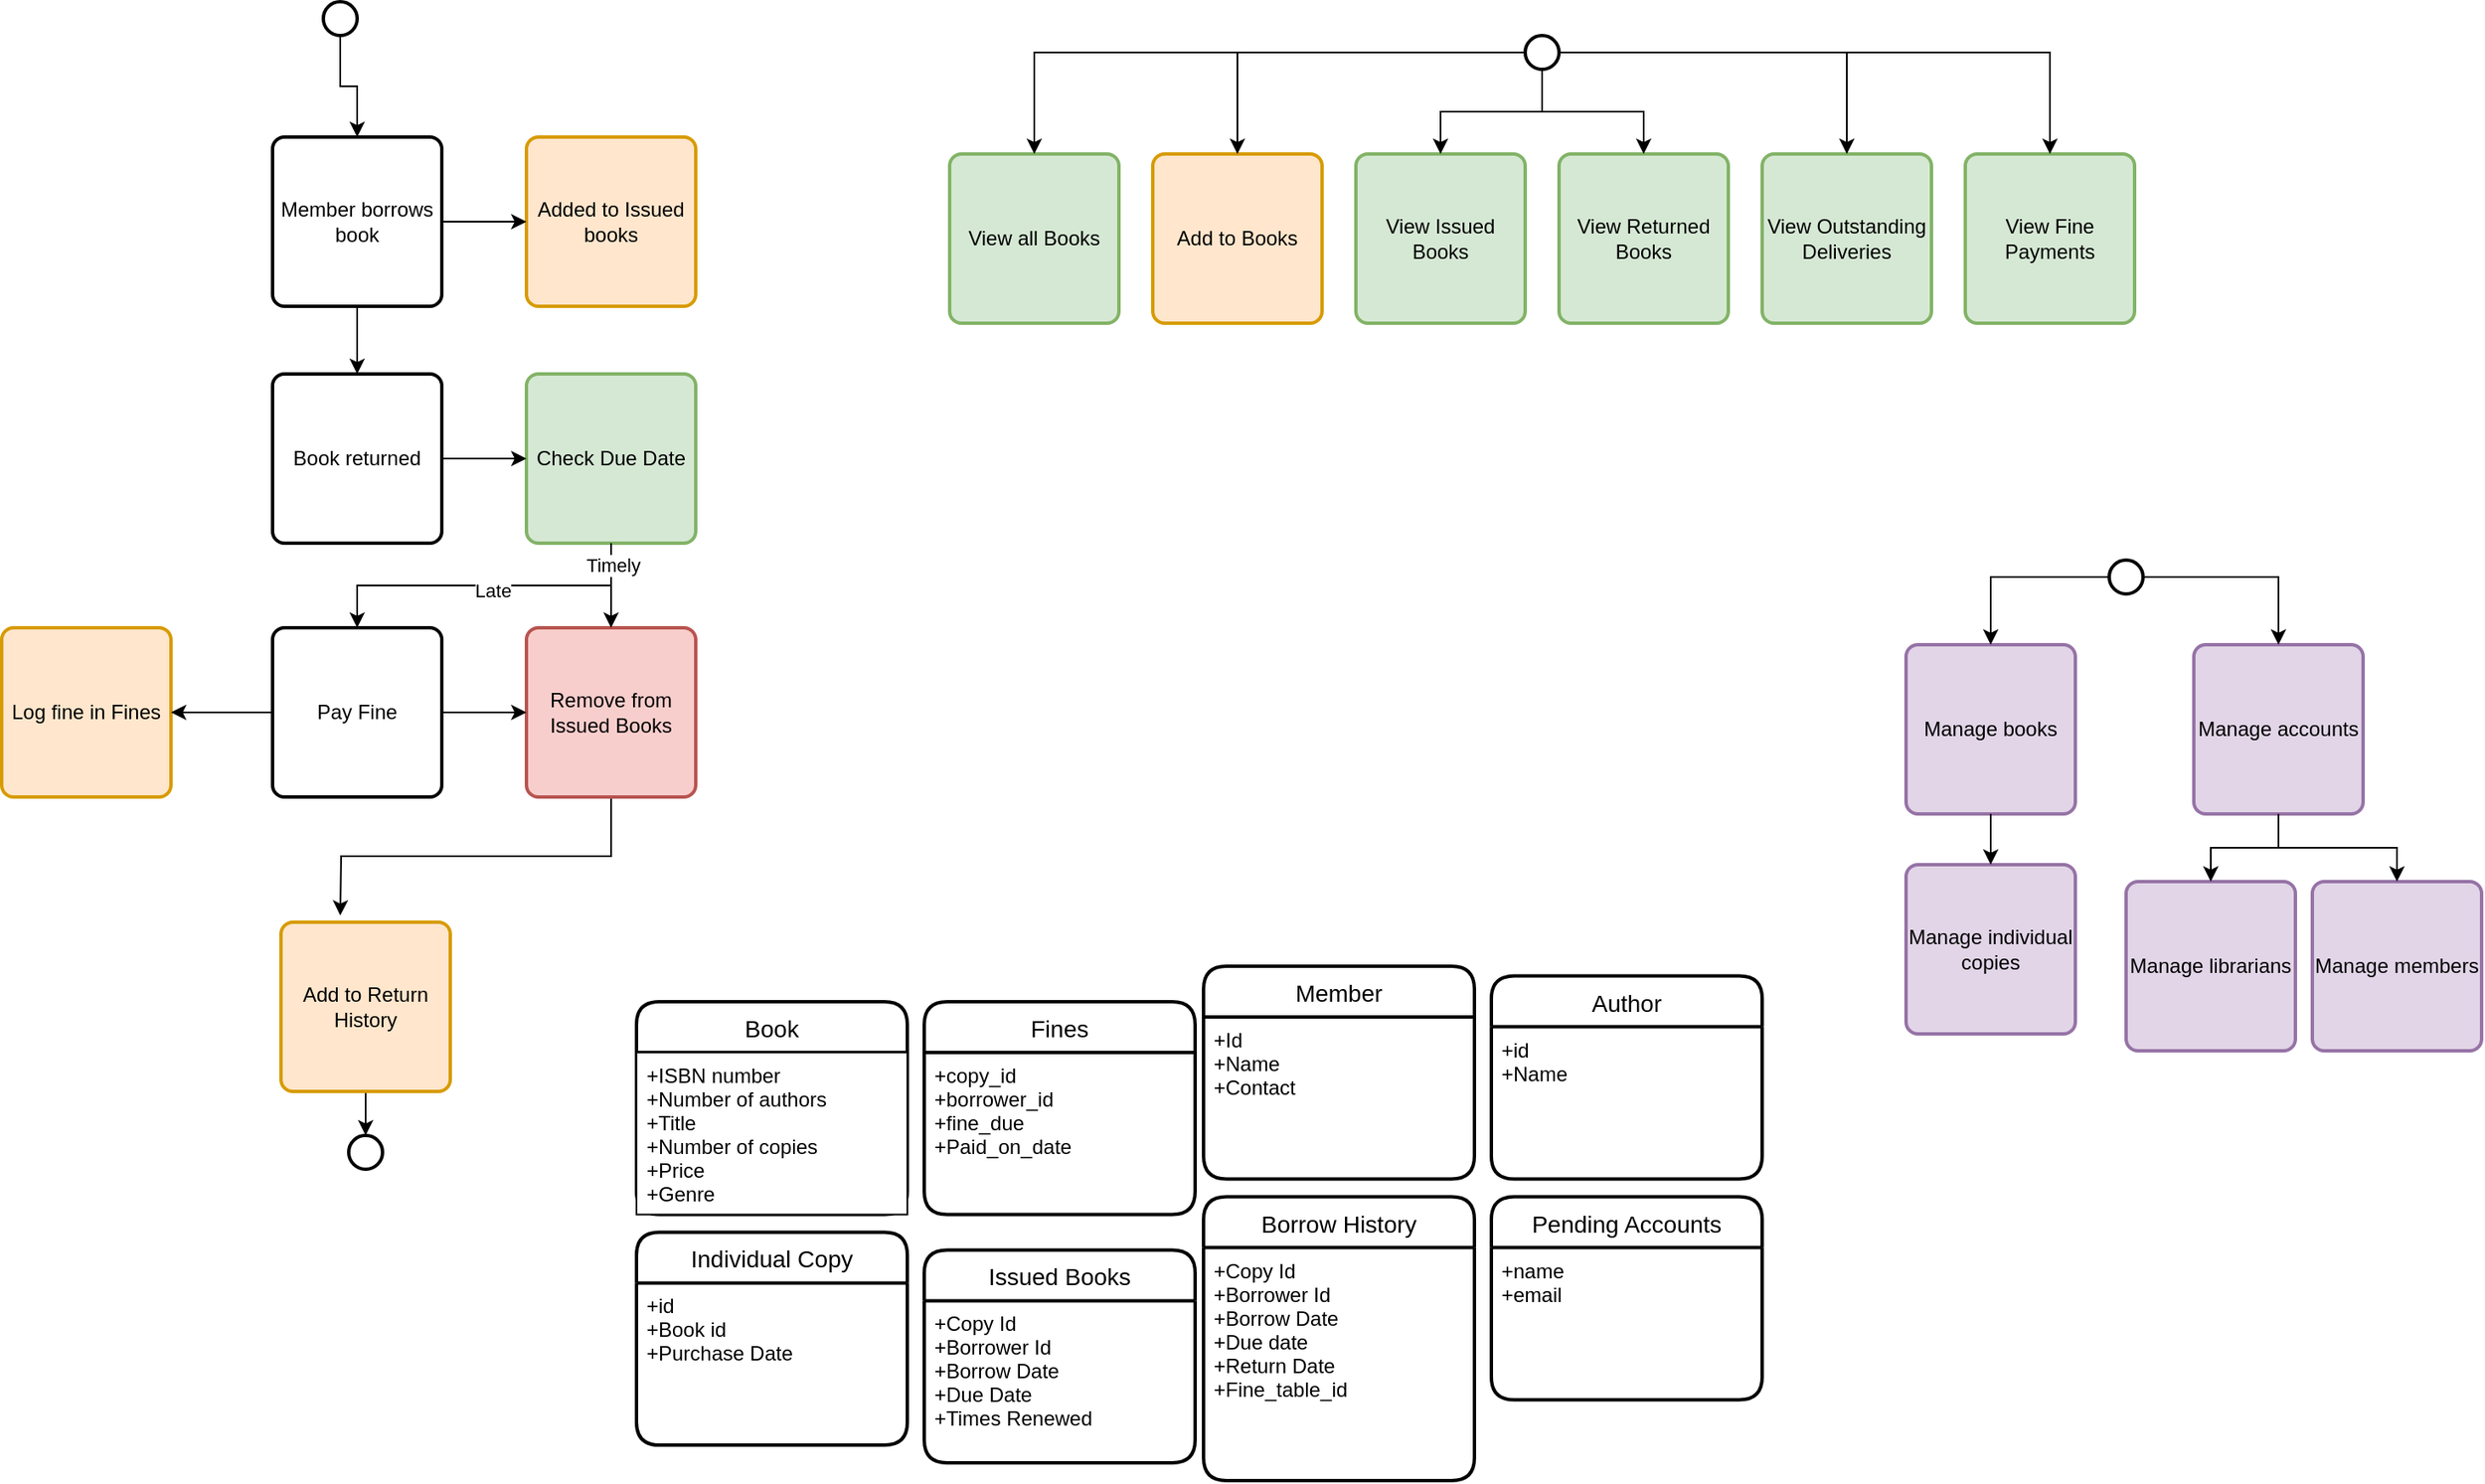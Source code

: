 <mxfile version="20.2.3" type="device"><diagram id="oMwsyFwwhPWzANAzyhsk" name="Page-1"><mxGraphModel dx="1221" dy="634" grid="1" gridSize="10" guides="1" tooltips="1" connect="1" arrows="1" fold="1" page="1" pageScale="1" pageWidth="850" pageHeight="1100" math="0" shadow="0"><root><mxCell id="0"/><mxCell id="1" parent="0"/><mxCell id="HaEIzQQUNJyWJ8EfA2Zr-91" value="" style="group" parent="1" vertex="1" connectable="0"><mxGeometry x="575" y="50" width="700" height="170" as="geometry"/></mxCell><mxCell id="HaEIzQQUNJyWJ8EfA2Zr-73" value="" style="strokeWidth=2;html=1;shape=mxgraph.flowchart.start_2;whiteSpace=wrap;container=0;" parent="HaEIzQQUNJyWJ8EfA2Zr-91" vertex="1"><mxGeometry x="340" width="20" height="20" as="geometry"/></mxCell><mxCell id="HaEIzQQUNJyWJ8EfA2Zr-77" value="View all Books" style="rounded=1;whiteSpace=wrap;html=1;absoluteArcSize=1;arcSize=14;strokeWidth=2;fillColor=#d5e8d4;strokeColor=#82b366;" parent="HaEIzQQUNJyWJ8EfA2Zr-91" vertex="1"><mxGeometry y="70" width="100" height="100" as="geometry"/></mxCell><mxCell id="HaEIzQQUNJyWJ8EfA2Zr-78" style="edgeStyle=orthogonalEdgeStyle;rounded=0;orthogonalLoop=1;jettySize=auto;html=1;exitX=0;exitY=0.5;exitDx=0;exitDy=0;exitPerimeter=0;" parent="HaEIzQQUNJyWJ8EfA2Zr-91" source="HaEIzQQUNJyWJ8EfA2Zr-73" target="HaEIzQQUNJyWJ8EfA2Zr-77" edge="1"><mxGeometry relative="1" as="geometry"/></mxCell><mxCell id="HaEIzQQUNJyWJ8EfA2Zr-79" value="Add to Books" style="rounded=1;whiteSpace=wrap;html=1;absoluteArcSize=1;arcSize=14;strokeWidth=2;fillColor=#ffe6cc;strokeColor=#d79b00;" parent="HaEIzQQUNJyWJ8EfA2Zr-91" vertex="1"><mxGeometry x="120" y="70" width="100" height="100" as="geometry"/></mxCell><mxCell id="HaEIzQQUNJyWJ8EfA2Zr-80" style="edgeStyle=orthogonalEdgeStyle;rounded=0;orthogonalLoop=1;jettySize=auto;html=1;" parent="HaEIzQQUNJyWJ8EfA2Zr-91" source="HaEIzQQUNJyWJ8EfA2Zr-73" target="HaEIzQQUNJyWJ8EfA2Zr-79" edge="1"><mxGeometry relative="1" as="geometry"/></mxCell><mxCell id="HaEIzQQUNJyWJ8EfA2Zr-81" value="View Issued Books" style="rounded=1;whiteSpace=wrap;html=1;absoluteArcSize=1;arcSize=14;strokeWidth=2;fillColor=#d5e8d4;strokeColor=#82b366;" parent="HaEIzQQUNJyWJ8EfA2Zr-91" vertex="1"><mxGeometry x="240" y="70" width="100" height="100" as="geometry"/></mxCell><mxCell id="HaEIzQQUNJyWJ8EfA2Zr-82" style="edgeStyle=orthogonalEdgeStyle;rounded=0;orthogonalLoop=1;jettySize=auto;html=1;" parent="HaEIzQQUNJyWJ8EfA2Zr-91" source="HaEIzQQUNJyWJ8EfA2Zr-73" target="HaEIzQQUNJyWJ8EfA2Zr-81" edge="1"><mxGeometry relative="1" as="geometry"/></mxCell><mxCell id="HaEIzQQUNJyWJ8EfA2Zr-83" value="View Returned Books" style="rounded=1;whiteSpace=wrap;html=1;absoluteArcSize=1;arcSize=14;strokeWidth=2;fillColor=#d5e8d4;strokeColor=#82b366;" parent="HaEIzQQUNJyWJ8EfA2Zr-91" vertex="1"><mxGeometry x="360" y="70" width="100" height="100" as="geometry"/></mxCell><mxCell id="HaEIzQQUNJyWJ8EfA2Zr-84" style="edgeStyle=orthogonalEdgeStyle;rounded=0;orthogonalLoop=1;jettySize=auto;html=1;entryX=0.5;entryY=0;entryDx=0;entryDy=0;" parent="HaEIzQQUNJyWJ8EfA2Zr-91" source="HaEIzQQUNJyWJ8EfA2Zr-73" target="HaEIzQQUNJyWJ8EfA2Zr-83" edge="1"><mxGeometry relative="1" as="geometry"/></mxCell><mxCell id="HaEIzQQUNJyWJ8EfA2Zr-85" value="View Outstanding Deliveries" style="rounded=1;whiteSpace=wrap;html=1;absoluteArcSize=1;arcSize=14;strokeWidth=2;fillColor=#d5e8d4;strokeColor=#82b366;" parent="HaEIzQQUNJyWJ8EfA2Zr-91" vertex="1"><mxGeometry x="480" y="70" width="100" height="100" as="geometry"/></mxCell><mxCell id="HaEIzQQUNJyWJ8EfA2Zr-87" style="edgeStyle=orthogonalEdgeStyle;rounded=0;orthogonalLoop=1;jettySize=auto;html=1;" parent="HaEIzQQUNJyWJ8EfA2Zr-91" source="HaEIzQQUNJyWJ8EfA2Zr-73" target="HaEIzQQUNJyWJ8EfA2Zr-85" edge="1"><mxGeometry relative="1" as="geometry"/></mxCell><mxCell id="HaEIzQQUNJyWJ8EfA2Zr-88" value="View Fine Payments" style="rounded=1;whiteSpace=wrap;html=1;absoluteArcSize=1;arcSize=14;strokeWidth=2;fillColor=#d5e8d4;strokeColor=#82b366;" parent="HaEIzQQUNJyWJ8EfA2Zr-91" vertex="1"><mxGeometry x="600" y="70" width="100" height="100" as="geometry"/></mxCell><mxCell id="HaEIzQQUNJyWJ8EfA2Zr-89" style="edgeStyle=orthogonalEdgeStyle;rounded=0;orthogonalLoop=1;jettySize=auto;html=1;" parent="HaEIzQQUNJyWJ8EfA2Zr-91" source="HaEIzQQUNJyWJ8EfA2Zr-73" target="HaEIzQQUNJyWJ8EfA2Zr-88" edge="1"><mxGeometry relative="1" as="geometry"/></mxCell><mxCell id="HaEIzQQUNJyWJ8EfA2Zr-97" value="" style="group" parent="1" vertex="1" connectable="0"><mxGeometry x="15" y="30" width="410" height="690" as="geometry"/></mxCell><mxCell id="HaEIzQQUNJyWJ8EfA2Zr-94" value="" style="strokeWidth=2;html=1;shape=mxgraph.flowchart.start_2;whiteSpace=wrap;container=0;" parent="HaEIzQQUNJyWJ8EfA2Zr-97" vertex="1"><mxGeometry x="205" y="670" width="20" height="20" as="geometry"/></mxCell><mxCell id="HaEIzQQUNJyWJ8EfA2Zr-95" style="edgeStyle=orthogonalEdgeStyle;rounded=0;orthogonalLoop=1;jettySize=auto;html=1;entryX=0.5;entryY=0;entryDx=0;entryDy=0;entryPerimeter=0;" parent="HaEIzQQUNJyWJ8EfA2Zr-97" source="HaEIzQQUNJyWJ8EfA2Zr-93" target="HaEIzQQUNJyWJ8EfA2Zr-94" edge="1"><mxGeometry relative="1" as="geometry"/></mxCell><mxCell id="HaEIzQQUNJyWJ8EfA2Zr-66" value="Log fine in Fines" style="rounded=1;whiteSpace=wrap;html=1;absoluteArcSize=1;arcSize=14;strokeWidth=2;fillColor=#ffe6cc;strokeColor=#d79b00;container=0;" parent="HaEIzQQUNJyWJ8EfA2Zr-97" vertex="1"><mxGeometry y="370" width="100" height="100" as="geometry"/></mxCell><mxCell id="HaEIzQQUNJyWJ8EfA2Zr-67" style="edgeStyle=orthogonalEdgeStyle;rounded=0;orthogonalLoop=1;jettySize=auto;html=1;exitX=0;exitY=0.5;exitDx=0;exitDy=0;entryX=1;entryY=0.5;entryDx=0;entryDy=0;" parent="HaEIzQQUNJyWJ8EfA2Zr-97" source="HaEIzQQUNJyWJ8EfA2Zr-54" target="HaEIzQQUNJyWJ8EfA2Zr-66" edge="1"><mxGeometry relative="1" as="geometry"/></mxCell><mxCell id="HaEIzQQUNJyWJ8EfA2Zr-68" style="edgeStyle=orthogonalEdgeStyle;rounded=0;orthogonalLoop=1;jettySize=auto;html=1;exitX=0.5;exitY=1;exitDx=0;exitDy=0;entryX=0.5;entryY=0;entryDx=0;entryDy=0;entryPerimeter=0;" parent="HaEIzQQUNJyWJ8EfA2Zr-97" source="HaEIzQQUNJyWJ8EfA2Zr-61" edge="1"><mxGeometry relative="1" as="geometry"><mxPoint x="200" y="540" as="targetPoint"/></mxGeometry></mxCell><mxCell id="HaEIzQQUNJyWJ8EfA2Zr-18" value="" style="strokeWidth=2;html=1;shape=mxgraph.flowchart.start_2;whiteSpace=wrap;container=0;" parent="HaEIzQQUNJyWJ8EfA2Zr-97" vertex="1"><mxGeometry x="190" width="20" height="20" as="geometry"/></mxCell><mxCell id="HaEIzQQUNJyWJ8EfA2Zr-19" value="Member borrows book" style="rounded=1;whiteSpace=wrap;html=1;absoluteArcSize=1;arcSize=14;strokeWidth=2;container=0;" parent="HaEIzQQUNJyWJ8EfA2Zr-97" vertex="1"><mxGeometry x="160" y="80" width="100" height="100" as="geometry"/></mxCell><mxCell id="HaEIzQQUNJyWJ8EfA2Zr-29" style="edgeStyle=orthogonalEdgeStyle;rounded=0;orthogonalLoop=1;jettySize=auto;html=1;" parent="HaEIzQQUNJyWJ8EfA2Zr-97" source="HaEIzQQUNJyWJ8EfA2Zr-18" target="HaEIzQQUNJyWJ8EfA2Zr-19" edge="1"><mxGeometry relative="1" as="geometry"/></mxCell><mxCell id="HaEIzQQUNJyWJ8EfA2Zr-48" value="Book returned" style="rounded=1;whiteSpace=wrap;html=1;absoluteArcSize=1;arcSize=14;strokeWidth=2;container=0;" parent="HaEIzQQUNJyWJ8EfA2Zr-97" vertex="1"><mxGeometry x="160" y="220" width="100" height="100" as="geometry"/></mxCell><mxCell id="HaEIzQQUNJyWJ8EfA2Zr-49" style="edgeStyle=orthogonalEdgeStyle;rounded=0;orthogonalLoop=1;jettySize=auto;html=1;" parent="HaEIzQQUNJyWJ8EfA2Zr-97" source="HaEIzQQUNJyWJ8EfA2Zr-19" target="HaEIzQQUNJyWJ8EfA2Zr-48" edge="1"><mxGeometry relative="1" as="geometry"/></mxCell><mxCell id="HaEIzQQUNJyWJ8EfA2Zr-50" value="Added to Issued books" style="rounded=1;whiteSpace=wrap;html=1;absoluteArcSize=1;arcSize=14;strokeWidth=2;fillColor=#ffe6cc;strokeColor=#d79b00;container=0;" parent="HaEIzQQUNJyWJ8EfA2Zr-97" vertex="1"><mxGeometry x="310" y="80" width="100" height="100" as="geometry"/></mxCell><mxCell id="HaEIzQQUNJyWJ8EfA2Zr-51" style="edgeStyle=orthogonalEdgeStyle;rounded=0;orthogonalLoop=1;jettySize=auto;html=1;entryX=0;entryY=0.5;entryDx=0;entryDy=0;" parent="HaEIzQQUNJyWJ8EfA2Zr-97" source="HaEIzQQUNJyWJ8EfA2Zr-19" target="HaEIzQQUNJyWJ8EfA2Zr-50" edge="1"><mxGeometry relative="1" as="geometry"/></mxCell><mxCell id="HaEIzQQUNJyWJ8EfA2Zr-52" value="Check Due Date" style="rounded=1;whiteSpace=wrap;html=1;absoluteArcSize=1;arcSize=14;strokeWidth=2;fillColor=#d5e8d4;strokeColor=#82b366;container=0;" parent="HaEIzQQUNJyWJ8EfA2Zr-97" vertex="1"><mxGeometry x="310" y="220" width="100" height="100" as="geometry"/></mxCell><mxCell id="HaEIzQQUNJyWJ8EfA2Zr-53" style="edgeStyle=orthogonalEdgeStyle;rounded=0;orthogonalLoop=1;jettySize=auto;html=1;entryX=0;entryY=0.5;entryDx=0;entryDy=0;" parent="HaEIzQQUNJyWJ8EfA2Zr-97" source="HaEIzQQUNJyWJ8EfA2Zr-48" target="HaEIzQQUNJyWJ8EfA2Zr-52" edge="1"><mxGeometry relative="1" as="geometry"/></mxCell><mxCell id="HaEIzQQUNJyWJ8EfA2Zr-54" value="Pay Fine" style="rounded=1;whiteSpace=wrap;html=1;absoluteArcSize=1;arcSize=14;strokeWidth=2;container=0;" parent="HaEIzQQUNJyWJ8EfA2Zr-97" vertex="1"><mxGeometry x="160" y="370" width="100" height="100" as="geometry"/></mxCell><mxCell id="HaEIzQQUNJyWJ8EfA2Zr-59" style="edgeStyle=orthogonalEdgeStyle;rounded=0;orthogonalLoop=1;jettySize=auto;html=1;exitX=0.5;exitY=1;exitDx=0;exitDy=0;entryX=0.5;entryY=0;entryDx=0;entryDy=0;" parent="HaEIzQQUNJyWJ8EfA2Zr-97" source="HaEIzQQUNJyWJ8EfA2Zr-52" target="HaEIzQQUNJyWJ8EfA2Zr-54" edge="1"><mxGeometry relative="1" as="geometry"/></mxCell><mxCell id="HaEIzQQUNJyWJ8EfA2Zr-60" value="Late&lt;br&gt;" style="edgeLabel;html=1;align=center;verticalAlign=middle;resizable=0;points=[];container=0;" parent="HaEIzQQUNJyWJ8EfA2Zr-59" vertex="1" connectable="0"><mxGeometry x="-0.398" y="3" relative="1" as="geometry"><mxPoint x="-35" as="offset"/></mxGeometry></mxCell><mxCell id="HaEIzQQUNJyWJ8EfA2Zr-61" value="Remove from Issued Books&lt;br&gt;" style="rounded=1;whiteSpace=wrap;html=1;absoluteArcSize=1;arcSize=14;strokeWidth=2;fillColor=#f8cecc;strokeColor=#b85450;container=0;" parent="HaEIzQQUNJyWJ8EfA2Zr-97" vertex="1"><mxGeometry x="310" y="370" width="100" height="100" as="geometry"/></mxCell><mxCell id="HaEIzQQUNJyWJ8EfA2Zr-63" style="edgeStyle=orthogonalEdgeStyle;rounded=0;orthogonalLoop=1;jettySize=auto;html=1;exitX=0.5;exitY=1;exitDx=0;exitDy=0;" parent="HaEIzQQUNJyWJ8EfA2Zr-97" source="HaEIzQQUNJyWJ8EfA2Zr-52" target="HaEIzQQUNJyWJ8EfA2Zr-61" edge="1"><mxGeometry relative="1" as="geometry"/></mxCell><mxCell id="HaEIzQQUNJyWJ8EfA2Zr-64" value="Timely" style="edgeLabel;html=1;align=center;verticalAlign=middle;resizable=0;points=[];container=0;" parent="HaEIzQQUNJyWJ8EfA2Zr-63" vertex="1" connectable="0"><mxGeometry x="-0.47" y="1" relative="1" as="geometry"><mxPoint y="-1" as="offset"/></mxGeometry></mxCell><mxCell id="HaEIzQQUNJyWJ8EfA2Zr-65" style="edgeStyle=orthogonalEdgeStyle;rounded=0;orthogonalLoop=1;jettySize=auto;html=1;exitX=1;exitY=0.5;exitDx=0;exitDy=0;entryX=0;entryY=0.5;entryDx=0;entryDy=0;" parent="HaEIzQQUNJyWJ8EfA2Zr-97" source="HaEIzQQUNJyWJ8EfA2Zr-54" target="HaEIzQQUNJyWJ8EfA2Zr-61" edge="1"><mxGeometry relative="1" as="geometry"/></mxCell><mxCell id="HaEIzQQUNJyWJ8EfA2Zr-93" value="Add to Return History" style="rounded=1;whiteSpace=wrap;html=1;absoluteArcSize=1;arcSize=14;strokeWidth=2;fillColor=#ffe6cc;strokeColor=#d79b00;container=0;" parent="HaEIzQQUNJyWJ8EfA2Zr-97" vertex="1"><mxGeometry x="165" y="544" width="100" height="100" as="geometry"/></mxCell><mxCell id="1s84rk7SwjdwQ0QMMKtf-4" value="" style="group" vertex="1" connectable="0" parent="1"><mxGeometry x="390" y="600" width="665" height="304.0" as="geometry"/></mxCell><mxCell id="HaEIzQQUNJyWJ8EfA2Zr-1" value="Book" style="swimlane;childLayout=stackLayout;horizontal=1;startSize=30;horizontalStack=0;rounded=1;fontSize=14;fontStyle=0;strokeWidth=2;resizeParent=0;resizeLast=1;shadow=0;dashed=0;align=center;container=0;" parent="1s84rk7SwjdwQ0QMMKtf-4" vertex="1"><mxGeometry y="20.966" width="160" height="125.793" as="geometry"/></mxCell><mxCell id="HaEIzQQUNJyWJ8EfA2Zr-3" value="Fines" style="swimlane;childLayout=stackLayout;horizontal=1;startSize=30;horizontalStack=0;rounded=1;fontSize=14;fontStyle=0;strokeWidth=2;resizeParent=0;resizeLast=1;shadow=0;dashed=0;align=center;container=0;" parent="1s84rk7SwjdwQ0QMMKtf-4" vertex="1"><mxGeometry x="170" y="20.966" width="160" height="125.793" as="geometry"/></mxCell><mxCell id="HaEIzQQUNJyWJ8EfA2Zr-6" value="Member" style="swimlane;childLayout=stackLayout;horizontal=1;startSize=30;horizontalStack=0;rounded=1;fontSize=14;fontStyle=0;strokeWidth=2;resizeParent=0;resizeLast=1;shadow=0;dashed=0;align=center;container=0;" parent="1s84rk7SwjdwQ0QMMKtf-4" vertex="1"><mxGeometry x="335" width="160" height="125.793" as="geometry"/></mxCell><mxCell id="HaEIzQQUNJyWJ8EfA2Zr-11" value="Issued Books" style="swimlane;childLayout=stackLayout;horizontal=1;startSize=30;horizontalStack=0;rounded=1;fontSize=14;fontStyle=0;strokeWidth=2;resizeParent=0;resizeLast=1;shadow=0;dashed=0;align=center;container=0;" parent="1s84rk7SwjdwQ0QMMKtf-4" vertex="1"><mxGeometry x="170" y="167.724" width="160" height="125.793" as="geometry"/></mxCell><mxCell id="HaEIzQQUNJyWJ8EfA2Zr-13" value="Individual Copy" style="swimlane;childLayout=stackLayout;horizontal=1;startSize=30;horizontalStack=0;rounded=1;fontSize=14;fontStyle=0;strokeWidth=2;resizeParent=0;resizeLast=1;shadow=0;dashed=0;align=center;container=0;" parent="1s84rk7SwjdwQ0QMMKtf-4" vertex="1"><mxGeometry y="157.241" width="160" height="125.793" as="geometry"/></mxCell><mxCell id="HaEIzQQUNJyWJ8EfA2Zr-15" value="Borrow History" style="swimlane;childLayout=stackLayout;horizontal=1;startSize=30;horizontalStack=0;rounded=1;fontSize=14;fontStyle=0;strokeWidth=2;resizeParent=0;resizeLast=1;shadow=0;dashed=0;align=center;container=0;" parent="1s84rk7SwjdwQ0QMMKtf-4" vertex="1"><mxGeometry x="335" y="136.276" width="160" height="167.724" as="geometry"/></mxCell><mxCell id="e7nVgE3RwAFa5WdTxBSy-3" value="Author" style="swimlane;childLayout=stackLayout;horizontal=1;startSize=30;horizontalStack=0;rounded=1;fontSize=14;fontStyle=0;strokeWidth=2;resizeParent=0;resizeLast=1;shadow=0;dashed=0;align=center;container=0;" parent="1s84rk7SwjdwQ0QMMKtf-4" vertex="1"><mxGeometry x="505" y="5.79" width="160" height="120" as="geometry"/></mxCell><mxCell id="e7nVgE3RwAFa5WdTxBSy-4" value="+id&#10;+Name" style="align=left;strokeColor=none;fillColor=none;spacingLeft=4;fontSize=12;verticalAlign=top;resizable=0;rotatable=0;part=1;container=0;" parent="e7nVgE3RwAFa5WdTxBSy-3" vertex="1"><mxGeometry y="30" width="160" height="90" as="geometry"/></mxCell><mxCell id="HaEIzQQUNJyWJ8EfA2Zr-2" value="+ISBN number&#10;+Number of authors&#10;+Title&#10;+Number of copies&#10;+Price&#10;+Genre" style="align=left;spacingLeft=4;fontSize=12;verticalAlign=top;resizable=0;rotatable=0;part=1;container=0;" parent="1s84rk7SwjdwQ0QMMKtf-4" vertex="1"><mxGeometry y="50.966" width="160" height="95.793" as="geometry"/></mxCell><mxCell id="HaEIzQQUNJyWJ8EfA2Zr-4" value="+copy_id&#10;+borrower_id&#10;+fine_due&#10;+Paid_on_date" style="align=left;strokeColor=none;fillColor=none;spacingLeft=4;fontSize=12;verticalAlign=top;resizable=0;rotatable=0;part=1;container=0;" parent="1s84rk7SwjdwQ0QMMKtf-4" vertex="1"><mxGeometry x="170" y="50.966" width="160" height="95.793" as="geometry"/></mxCell><mxCell id="HaEIzQQUNJyWJ8EfA2Zr-7" value="+Id&#10;+Name&#10;+Contact&#10;" style="align=left;strokeColor=none;fillColor=none;spacingLeft=4;fontSize=12;verticalAlign=top;resizable=0;rotatable=0;part=1;container=0;" parent="1s84rk7SwjdwQ0QMMKtf-4" vertex="1"><mxGeometry x="335" y="30" width="160" height="95.793" as="geometry"/></mxCell><mxCell id="HaEIzQQUNJyWJ8EfA2Zr-12" value="+Copy Id&#10;+Borrower Id&#10;+Borrow Date&#10;+Due Date&#10;+Times Renewed" style="align=left;strokeColor=none;fillColor=none;spacingLeft=4;fontSize=12;verticalAlign=top;resizable=0;rotatable=0;part=1;container=0;" parent="1s84rk7SwjdwQ0QMMKtf-4" vertex="1"><mxGeometry x="170" y="197.724" width="160" height="95.793" as="geometry"/></mxCell><mxCell id="HaEIzQQUNJyWJ8EfA2Zr-14" value="+id&#10;+Book id&#10;+Purchase Date" style="align=left;strokeColor=none;fillColor=none;spacingLeft=4;fontSize=12;verticalAlign=top;resizable=0;rotatable=0;part=1;container=0;" parent="1s84rk7SwjdwQ0QMMKtf-4" vertex="1"><mxGeometry y="187.241" width="160" height="95.793" as="geometry"/></mxCell><mxCell id="HaEIzQQUNJyWJ8EfA2Zr-16" value="+Copy Id&#10;+Borrower Id&#10;+Borrow Date&#10;+Due date&#10;+Return Date&#10;+Fine_table_id" style="align=left;strokeColor=none;fillColor=none;spacingLeft=4;fontSize=12;verticalAlign=top;resizable=0;rotatable=0;part=1;container=0;" parent="1s84rk7SwjdwQ0QMMKtf-4" vertex="1"><mxGeometry x="335" y="166.276" width="160" height="137.724" as="geometry"/></mxCell><mxCell id="1s84rk7SwjdwQ0QMMKtf-2" value="Pending Accounts" style="swimlane;childLayout=stackLayout;horizontal=1;startSize=30;horizontalStack=0;rounded=1;fontSize=14;fontStyle=0;strokeWidth=2;resizeParent=0;resizeLast=1;shadow=0;dashed=0;align=center;" vertex="1" parent="1s84rk7SwjdwQ0QMMKtf-4"><mxGeometry x="505" y="136.28" width="160" height="120" as="geometry"/></mxCell><mxCell id="1s84rk7SwjdwQ0QMMKtf-3" value="+name&#10;+email&#10;" style="align=left;strokeColor=none;fillColor=none;spacingLeft=4;fontSize=12;verticalAlign=top;resizable=0;rotatable=0;part=1;" vertex="1" parent="1s84rk7SwjdwQ0QMMKtf-2"><mxGeometry y="30" width="160" height="90" as="geometry"/></mxCell><mxCell id="1s84rk7SwjdwQ0QMMKtf-17" value="" style="group" vertex="1" connectable="0" parent="1"><mxGeometry x="1140" y="360" width="340" height="290" as="geometry"/></mxCell><mxCell id="1s84rk7SwjdwQ0QMMKtf-5" value="" style="strokeWidth=2;html=1;shape=mxgraph.flowchart.start_2;whiteSpace=wrap;container=0;" vertex="1" parent="1s84rk7SwjdwQ0QMMKtf-17"><mxGeometry x="120" width="20" height="20" as="geometry"/></mxCell><mxCell id="1s84rk7SwjdwQ0QMMKtf-7" value="Manage books" style="rounded=1;whiteSpace=wrap;html=1;absoluteArcSize=1;arcSize=14;strokeWidth=2;fillColor=#e1d5e7;strokeColor=#9673a6;" vertex="1" parent="1s84rk7SwjdwQ0QMMKtf-17"><mxGeometry y="50" width="100" height="100" as="geometry"/></mxCell><mxCell id="1s84rk7SwjdwQ0QMMKtf-12" style="edgeStyle=orthogonalEdgeStyle;rounded=0;orthogonalLoop=1;jettySize=auto;html=1;exitX=0;exitY=0.5;exitDx=0;exitDy=0;exitPerimeter=0;" edge="1" parent="1s84rk7SwjdwQ0QMMKtf-17" source="1s84rk7SwjdwQ0QMMKtf-5" target="1s84rk7SwjdwQ0QMMKtf-7"><mxGeometry relative="1" as="geometry"/></mxCell><mxCell id="1s84rk7SwjdwQ0QMMKtf-8" value="Manage individual copies" style="rounded=1;whiteSpace=wrap;html=1;absoluteArcSize=1;arcSize=14;strokeWidth=2;fillColor=#e1d5e7;strokeColor=#9673a6;" vertex="1" parent="1s84rk7SwjdwQ0QMMKtf-17"><mxGeometry y="180" width="100" height="100" as="geometry"/></mxCell><mxCell id="1s84rk7SwjdwQ0QMMKtf-16" style="edgeStyle=orthogonalEdgeStyle;rounded=0;orthogonalLoop=1;jettySize=auto;html=1;exitX=0.5;exitY=1;exitDx=0;exitDy=0;entryX=0.5;entryY=0;entryDx=0;entryDy=0;" edge="1" parent="1s84rk7SwjdwQ0QMMKtf-17" source="1s84rk7SwjdwQ0QMMKtf-7" target="1s84rk7SwjdwQ0QMMKtf-8"><mxGeometry relative="1" as="geometry"/></mxCell><mxCell id="1s84rk7SwjdwQ0QMMKtf-9" value="Manage accounts" style="rounded=1;whiteSpace=wrap;html=1;absoluteArcSize=1;arcSize=14;strokeWidth=2;fillColor=#e1d5e7;strokeColor=#9673a6;" vertex="1" parent="1s84rk7SwjdwQ0QMMKtf-17"><mxGeometry x="170" y="50" width="100" height="100" as="geometry"/></mxCell><mxCell id="1s84rk7SwjdwQ0QMMKtf-13" style="edgeStyle=orthogonalEdgeStyle;rounded=0;orthogonalLoop=1;jettySize=auto;html=1;exitX=1;exitY=0.5;exitDx=0;exitDy=0;exitPerimeter=0;" edge="1" parent="1s84rk7SwjdwQ0QMMKtf-17" source="1s84rk7SwjdwQ0QMMKtf-5" target="1s84rk7SwjdwQ0QMMKtf-9"><mxGeometry relative="1" as="geometry"/></mxCell><mxCell id="1s84rk7SwjdwQ0QMMKtf-10" value="Manage librarians" style="rounded=1;whiteSpace=wrap;html=1;absoluteArcSize=1;arcSize=14;strokeWidth=2;fillColor=#e1d5e7;strokeColor=#9673a6;" vertex="1" parent="1s84rk7SwjdwQ0QMMKtf-17"><mxGeometry x="130" y="190" width="100" height="100" as="geometry"/></mxCell><mxCell id="1s84rk7SwjdwQ0QMMKtf-14" style="edgeStyle=orthogonalEdgeStyle;rounded=0;orthogonalLoop=1;jettySize=auto;html=1;exitX=0.5;exitY=1;exitDx=0;exitDy=0;entryX=0.5;entryY=0;entryDx=0;entryDy=0;" edge="1" parent="1s84rk7SwjdwQ0QMMKtf-17" source="1s84rk7SwjdwQ0QMMKtf-9" target="1s84rk7SwjdwQ0QMMKtf-10"><mxGeometry relative="1" as="geometry"/></mxCell><mxCell id="1s84rk7SwjdwQ0QMMKtf-11" value="Manage members" style="rounded=1;whiteSpace=wrap;html=1;absoluteArcSize=1;arcSize=14;strokeWidth=2;fillColor=#e1d5e7;strokeColor=#9673a6;" vertex="1" parent="1s84rk7SwjdwQ0QMMKtf-17"><mxGeometry x="240" y="190" width="100" height="100" as="geometry"/></mxCell><mxCell id="1s84rk7SwjdwQ0QMMKtf-15" style="edgeStyle=orthogonalEdgeStyle;rounded=0;orthogonalLoop=1;jettySize=auto;html=1;exitX=0.5;exitY=1;exitDx=0;exitDy=0;entryX=0.5;entryY=0;entryDx=0;entryDy=0;" edge="1" parent="1s84rk7SwjdwQ0QMMKtf-17" source="1s84rk7SwjdwQ0QMMKtf-9" target="1s84rk7SwjdwQ0QMMKtf-11"><mxGeometry relative="1" as="geometry"/></mxCell></root></mxGraphModel></diagram></mxfile>